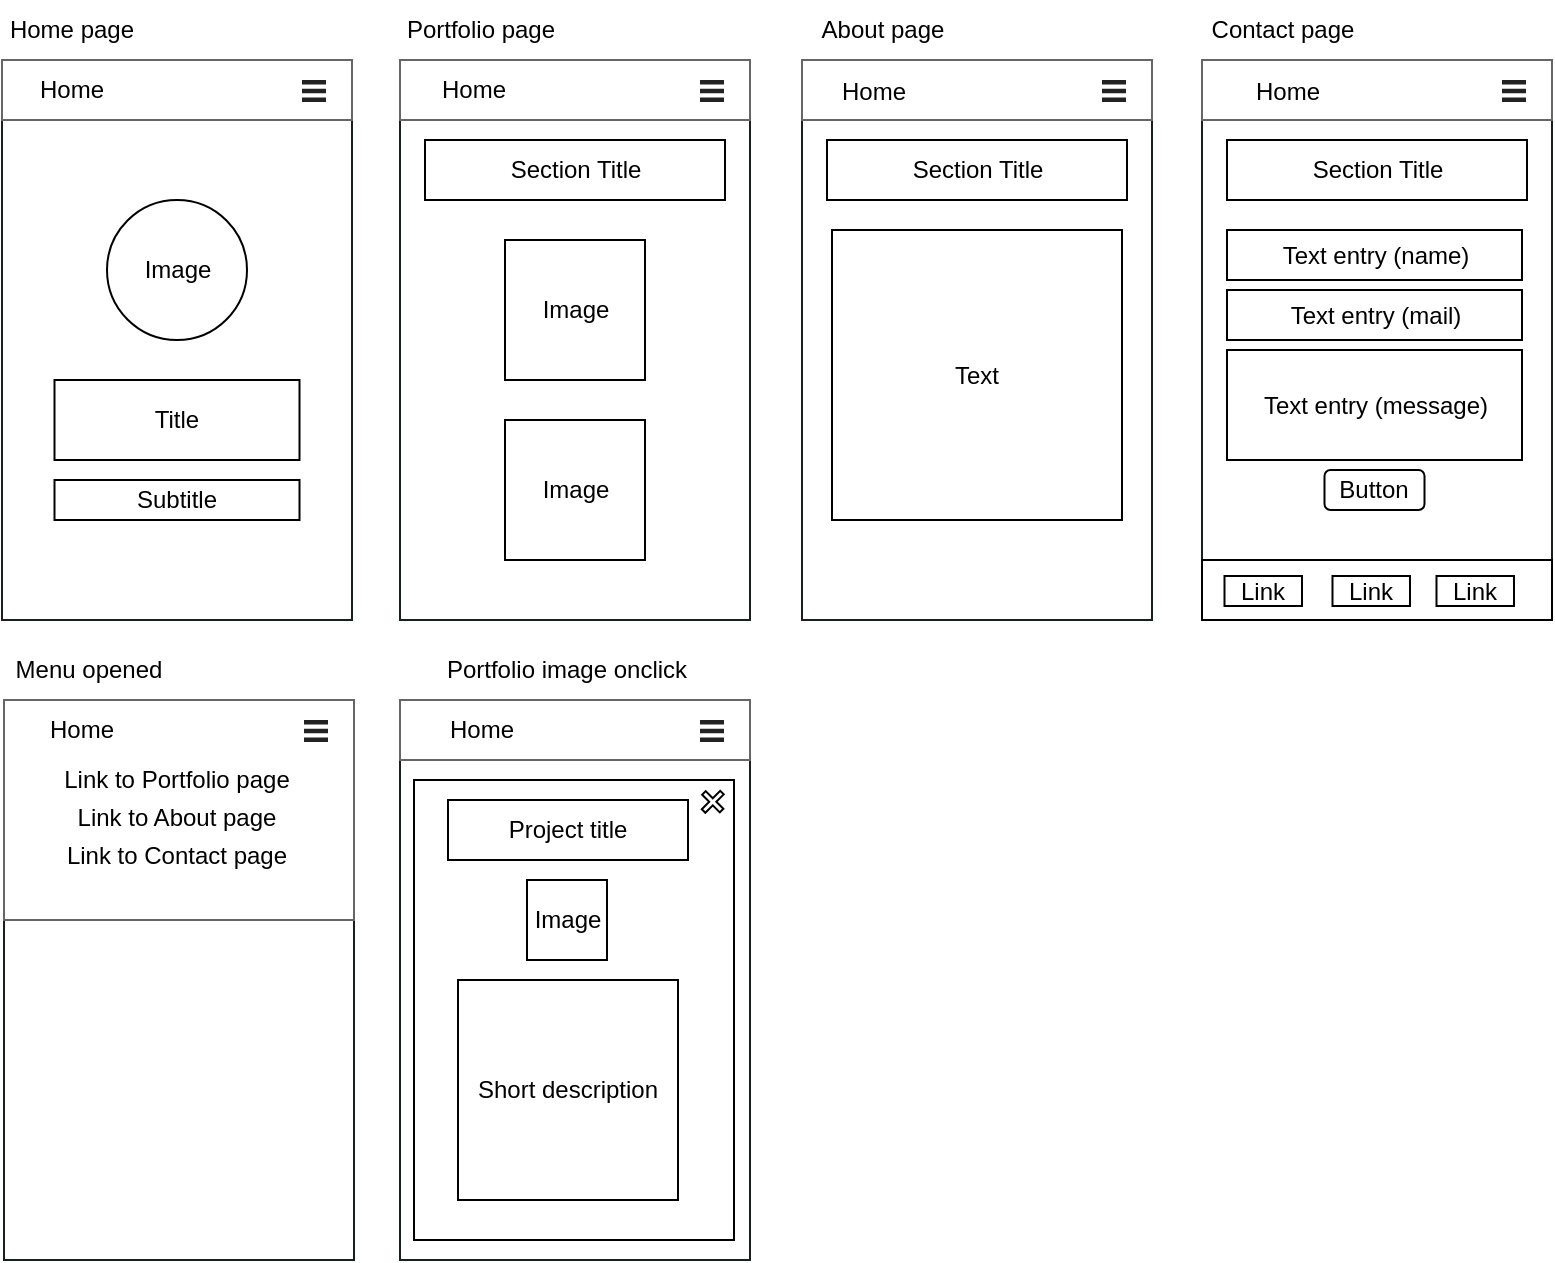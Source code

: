 <mxfile version="20.4.0" type="device"><diagram id="9IBb6CWRy97jn9YNd8nj" name="Page-1"><mxGraphModel dx="1038" dy="495" grid="1" gridSize="10" guides="1" tooltips="1" connect="1" arrows="1" fold="1" page="1" pageScale="1" pageWidth="827" pageHeight="1169" math="0" shadow="0"><root><mxCell id="0"/><mxCell id="1" parent="0"/><mxCell id="3tcZ38l35bp5Siuf6uwA-2" value="" style="verticalLabelPosition=bottom;verticalAlign=top;html=1;shadow=0;dashed=0;strokeWidth=1;shape=mxgraph.ios.iBgFlat;strokeColor=#18211b;" parent="1" vertex="1"><mxGeometry x="24" y="110" width="175" height="280" as="geometry"/></mxCell><mxCell id="3tcZ38l35bp5Siuf6uwA-3" value="" style="strokeWidth=1;shadow=0;dashed=0;align=center;html=1;shape=mxgraph.mockup.text.textBox;fontColor=#666666;align=left;fontSize=17;spacingLeft=4;spacingTop=-3;strokeColor=#666666;mainText=" parent="1" vertex="1"><mxGeometry x="24" y="110" width="175" height="30" as="geometry"/></mxCell><mxCell id="3tcZ38l35bp5Siuf6uwA-5" value="" style="html=1;verticalLabelPosition=bottom;labelBackgroundColor=#ffffff;verticalAlign=top;shadow=0;dashed=0;strokeWidth=2;shape=mxgraph.ios7.misc.options;fillColor=#222222;sketch=0;" parent="1" vertex="1"><mxGeometry x="174" y="120" width="12" height="11" as="geometry"/></mxCell><mxCell id="3tcZ38l35bp5Siuf6uwA-9" value="Image" style="ellipse;whiteSpace=wrap;html=1;aspect=fixed;" parent="1" vertex="1"><mxGeometry x="76.5" y="180" width="70" height="70" as="geometry"/></mxCell><mxCell id="3tcZ38l35bp5Siuf6uwA-10" value="Title" style="rounded=0;whiteSpace=wrap;html=1;" parent="1" vertex="1"><mxGeometry x="50.25" y="270" width="122.5" height="40" as="geometry"/></mxCell><mxCell id="3tcZ38l35bp5Siuf6uwA-11" value="Home page" style="text;html=1;strokeColor=none;fillColor=none;align=center;verticalAlign=middle;whiteSpace=wrap;rounded=0;" parent="1" vertex="1"><mxGeometry x="24" y="80" width="70" height="30" as="geometry"/></mxCell><mxCell id="3tcZ38l35bp5Siuf6uwA-12" value="" style="verticalLabelPosition=bottom;verticalAlign=top;html=1;shadow=0;dashed=0;strokeWidth=1;shape=mxgraph.ios.iBgFlat;strokeColor=#18211b;" parent="1" vertex="1"><mxGeometry x="223" y="110" width="175" height="280" as="geometry"/></mxCell><mxCell id="3tcZ38l35bp5Siuf6uwA-13" value="" style="strokeWidth=1;shadow=0;dashed=0;align=center;html=1;shape=mxgraph.mockup.text.textBox;fontColor=#666666;align=left;fontSize=17;spacingLeft=4;spacingTop=-3;strokeColor=#666666;mainText=" parent="1" vertex="1"><mxGeometry x="223" y="110" width="175" height="30" as="geometry"/></mxCell><mxCell id="3tcZ38l35bp5Siuf6uwA-14" value="" style="html=1;verticalLabelPosition=bottom;labelBackgroundColor=#ffffff;verticalAlign=top;shadow=0;dashed=0;strokeWidth=2;shape=mxgraph.ios7.misc.options;fillColor=#222222;sketch=0;" parent="1" vertex="1"><mxGeometry x="373" y="120" width="12" height="11" as="geometry"/></mxCell><mxCell id="3tcZ38l35bp5Siuf6uwA-15" value="Portfolio page" style="text;html=1;strokeColor=none;fillColor=none;align=center;verticalAlign=middle;whiteSpace=wrap;rounded=0;" parent="1" vertex="1"><mxGeometry x="223" y="80" width="81" height="30" as="geometry"/></mxCell><mxCell id="3tcZ38l35bp5Siuf6uwA-16" value="Image" style="whiteSpace=wrap;html=1;aspect=fixed;" parent="1" vertex="1"><mxGeometry x="275.5" y="200" width="70" height="70" as="geometry"/></mxCell><mxCell id="3tcZ38l35bp5Siuf6uwA-19" value="Image" style="whiteSpace=wrap;html=1;aspect=fixed;" parent="1" vertex="1"><mxGeometry x="275.5" y="290" width="70" height="70" as="geometry"/></mxCell><mxCell id="3tcZ38l35bp5Siuf6uwA-20" value="Subtitle" style="rounded=0;whiteSpace=wrap;html=1;" parent="1" vertex="1"><mxGeometry x="50.25" y="320" width="122.5" height="20" as="geometry"/></mxCell><mxCell id="3tcZ38l35bp5Siuf6uwA-21" value="Section Title" style="rounded=0;whiteSpace=wrap;html=1;" parent="1" vertex="1"><mxGeometry x="235.5" y="150" width="150" height="30" as="geometry"/></mxCell><mxCell id="3tcZ38l35bp5Siuf6uwA-22" value="" style="verticalLabelPosition=bottom;verticalAlign=top;html=1;shadow=0;dashed=0;strokeWidth=1;shape=mxgraph.ios.iBgFlat;strokeColor=#18211b;" parent="1" vertex="1"><mxGeometry x="424" y="110" width="175" height="280" as="geometry"/></mxCell><mxCell id="3tcZ38l35bp5Siuf6uwA-23" value="" style="strokeWidth=1;shadow=0;dashed=0;align=center;html=1;shape=mxgraph.mockup.text.textBox;fontColor=#666666;align=left;fontSize=17;spacingLeft=4;spacingTop=-3;strokeColor=#666666;mainText=" parent="1" vertex="1"><mxGeometry x="424" y="110" width="175" height="30" as="geometry"/></mxCell><mxCell id="3tcZ38l35bp5Siuf6uwA-24" value="" style="html=1;verticalLabelPosition=bottom;labelBackgroundColor=#ffffff;verticalAlign=top;shadow=0;dashed=0;strokeWidth=2;shape=mxgraph.ios7.misc.options;fillColor=#222222;sketch=0;" parent="1" vertex="1"><mxGeometry x="574" y="120" width="12" height="11" as="geometry"/></mxCell><mxCell id="3tcZ38l35bp5Siuf6uwA-25" value="About page" style="text;html=1;strokeColor=none;fillColor=none;align=center;verticalAlign=middle;whiteSpace=wrap;rounded=0;" parent="1" vertex="1"><mxGeometry x="424" y="80" width="81" height="30" as="geometry"/></mxCell><mxCell id="3tcZ38l35bp5Siuf6uwA-27" value="Text" style="whiteSpace=wrap;html=1;aspect=fixed;" parent="1" vertex="1"><mxGeometry x="439" y="195" width="145" height="145" as="geometry"/></mxCell><mxCell id="3tcZ38l35bp5Siuf6uwA-28" value="Section Title" style="rounded=0;whiteSpace=wrap;html=1;" parent="1" vertex="1"><mxGeometry x="436.5" y="150" width="150" height="30" as="geometry"/></mxCell><mxCell id="3tcZ38l35bp5Siuf6uwA-29" value="" style="verticalLabelPosition=bottom;verticalAlign=top;html=1;shadow=0;dashed=0;strokeWidth=1;shape=mxgraph.ios.iBgFlat;strokeColor=#18211b;" parent="1" vertex="1"><mxGeometry x="624" y="110" width="175" height="280" as="geometry"/></mxCell><mxCell id="3tcZ38l35bp5Siuf6uwA-30" value="" style="strokeWidth=1;shadow=0;dashed=0;align=center;html=1;shape=mxgraph.mockup.text.textBox;fontColor=#666666;align=left;fontSize=17;spacingLeft=4;spacingTop=-3;strokeColor=#666666;mainText=" parent="1" vertex="1"><mxGeometry x="624" y="110" width="175" height="30" as="geometry"/></mxCell><mxCell id="3tcZ38l35bp5Siuf6uwA-31" value="" style="html=1;verticalLabelPosition=bottom;labelBackgroundColor=#ffffff;verticalAlign=top;shadow=0;dashed=0;strokeWidth=2;shape=mxgraph.ios7.misc.options;fillColor=#222222;sketch=0;" parent="1" vertex="1"><mxGeometry x="774" y="120" width="12" height="11" as="geometry"/></mxCell><mxCell id="3tcZ38l35bp5Siuf6uwA-32" value="Contact page" style="text;html=1;strokeColor=none;fillColor=none;align=center;verticalAlign=middle;whiteSpace=wrap;rounded=0;" parent="1" vertex="1"><mxGeometry x="624" y="80" width="81" height="30" as="geometry"/></mxCell><mxCell id="3tcZ38l35bp5Siuf6uwA-34" value="Section Title" style="rounded=0;whiteSpace=wrap;html=1;" parent="1" vertex="1"><mxGeometry x="636.5" y="150" width="150" height="30" as="geometry"/></mxCell><mxCell id="3tcZ38l35bp5Siuf6uwA-35" value="Text entry (name)" style="rounded=0;whiteSpace=wrap;html=1;" parent="1" vertex="1"><mxGeometry x="636.5" y="195" width="147.5" height="25" as="geometry"/></mxCell><mxCell id="3tcZ38l35bp5Siuf6uwA-36" value="Text entry (mail)" style="rounded=0;whiteSpace=wrap;html=1;" parent="1" vertex="1"><mxGeometry x="636.5" y="225" width="147.5" height="25" as="geometry"/></mxCell><mxCell id="3tcZ38l35bp5Siuf6uwA-38" value="Text entry (message)" style="rounded=0;whiteSpace=wrap;html=1;" parent="1" vertex="1"><mxGeometry x="636.5" y="255" width="147.5" height="55" as="geometry"/></mxCell><mxCell id="3tcZ38l35bp5Siuf6uwA-39" value="Button" style="rounded=1;whiteSpace=wrap;html=1;" parent="1" vertex="1"><mxGeometry x="685.25" y="315" width="50" height="20" as="geometry"/></mxCell><mxCell id="3tcZ38l35bp5Siuf6uwA-40" value="" style="rounded=0;whiteSpace=wrap;html=1;" parent="1" vertex="1"><mxGeometry x="624" y="360" width="175" height="30" as="geometry"/></mxCell><mxCell id="3tcZ38l35bp5Siuf6uwA-45" value="Link" style="rounded=0;whiteSpace=wrap;html=1;" parent="1" vertex="1"><mxGeometry x="635.25" y="368" width="38.75" height="15" as="geometry"/></mxCell><mxCell id="3tcZ38l35bp5Siuf6uwA-46" value="Link" style="rounded=0;whiteSpace=wrap;html=1;" parent="1" vertex="1"><mxGeometry x="689.25" y="368" width="38.75" height="15" as="geometry"/></mxCell><mxCell id="3tcZ38l35bp5Siuf6uwA-47" value="Link" style="rounded=0;whiteSpace=wrap;html=1;" parent="1" vertex="1"><mxGeometry x="741.25" y="368" width="38.75" height="15" as="geometry"/></mxCell><mxCell id="3tcZ38l35bp5Siuf6uwA-48" value="" style="verticalLabelPosition=bottom;verticalAlign=top;html=1;shadow=0;dashed=0;strokeWidth=1;shape=mxgraph.ios.iBgFlat;strokeColor=#18211b;" parent="1" vertex="1"><mxGeometry x="25" y="430" width="175" height="280" as="geometry"/></mxCell><mxCell id="3tcZ38l35bp5Siuf6uwA-49" value="" style="strokeWidth=1;shadow=0;dashed=0;align=center;html=1;shape=mxgraph.mockup.text.textBox;fontColor=#666666;align=left;fontSize=17;spacingLeft=4;spacingTop=-3;strokeColor=#666666;mainText=" parent="1" vertex="1"><mxGeometry x="25" y="430" width="175" height="110" as="geometry"/></mxCell><mxCell id="3tcZ38l35bp5Siuf6uwA-50" value="" style="html=1;verticalLabelPosition=bottom;labelBackgroundColor=#ffffff;verticalAlign=top;shadow=0;dashed=1;strokeWidth=14;shape=mxgraph.ios7.misc.options;fillColor=#222222;sketch=0;" parent="1" vertex="1"><mxGeometry x="175" y="440" width="12" height="11" as="geometry"/></mxCell><mxCell id="3tcZ38l35bp5Siuf6uwA-53" value="Menu opened" style="text;html=1;strokeColor=none;fillColor=none;align=center;verticalAlign=middle;whiteSpace=wrap;rounded=0;" parent="1" vertex="1"><mxGeometry x="25" y="400" width="85" height="30" as="geometry"/></mxCell><mxCell id="3tcZ38l35bp5Siuf6uwA-63" value="" style="verticalLabelPosition=bottom;verticalAlign=top;html=1;shadow=0;dashed=0;strokeWidth=1;shape=mxgraph.ios.iBgFlat;strokeColor=#18211b;" parent="1" vertex="1"><mxGeometry x="223" y="430" width="175" height="280" as="geometry"/></mxCell><mxCell id="3tcZ38l35bp5Siuf6uwA-64" value="" style="strokeWidth=1;shadow=0;dashed=0;align=center;html=1;shape=mxgraph.mockup.text.textBox;fontColor=#666666;align=left;fontSize=17;spacingLeft=4;spacingTop=-3;strokeColor=#666666;mainText=" parent="1" vertex="1"><mxGeometry x="223" y="430" width="175" height="30" as="geometry"/></mxCell><mxCell id="3tcZ38l35bp5Siuf6uwA-65" value="" style="html=1;verticalLabelPosition=bottom;labelBackgroundColor=#ffffff;verticalAlign=top;shadow=0;dashed=1;strokeWidth=14;shape=mxgraph.ios7.misc.options;fillColor=#222222;sketch=0;" parent="1" vertex="1"><mxGeometry x="373" y="440" width="12" height="11" as="geometry"/></mxCell><mxCell id="3tcZ38l35bp5Siuf6uwA-66" value="Portfolio image onclick" style="text;html=1;strokeColor=none;fillColor=none;align=center;verticalAlign=middle;whiteSpace=wrap;rounded=0;" parent="1" vertex="1"><mxGeometry x="223" y="400" width="167" height="30" as="geometry"/></mxCell><mxCell id="3tcZ38l35bp5Siuf6uwA-67" value="" style="rounded=0;whiteSpace=wrap;html=1;dashed=1;strokeWidth=2;strokeColor=none;" parent="1" vertex="1"><mxGeometry x="250" y="480" width="120" height="60" as="geometry"/></mxCell><mxCell id="3tcZ38l35bp5Siuf6uwA-73" value="" style="rounded=0;whiteSpace=wrap;html=1;strokeWidth=1;" parent="1" vertex="1"><mxGeometry x="230" y="470" width="160" height="230" as="geometry"/></mxCell><mxCell id="3tcZ38l35bp5Siuf6uwA-74" value="Project title" style="rounded=0;whiteSpace=wrap;html=1;strokeWidth=1;" parent="1" vertex="1"><mxGeometry x="247" y="480" width="120" height="30" as="geometry"/></mxCell><mxCell id="3tcZ38l35bp5Siuf6uwA-75" value="Image" style="whiteSpace=wrap;html=1;aspect=fixed;strokeWidth=1;" parent="1" vertex="1"><mxGeometry x="286.5" y="520" width="40" height="40" as="geometry"/></mxCell><mxCell id="3tcZ38l35bp5Siuf6uwA-76" value="Short description" style="whiteSpace=wrap;html=1;aspect=fixed;strokeWidth=1;" parent="1" vertex="1"><mxGeometry x="252" y="570" width="110" height="110" as="geometry"/></mxCell><mxCell id="_7SGFfXcOg0Ja1xVcEZq-6" value="Link to Portfolio page" style="text;html=1;strokeColor=none;fillColor=none;align=center;verticalAlign=middle;whiteSpace=wrap;rounded=0;" parent="1" vertex="1"><mxGeometry x="50.25" y="460" width="122.5" height="19" as="geometry"/></mxCell><mxCell id="_7SGFfXcOg0Ja1xVcEZq-8" value="Link to About page" style="text;html=1;strokeColor=none;fillColor=none;align=center;verticalAlign=middle;whiteSpace=wrap;rounded=0;" parent="1" vertex="1"><mxGeometry x="50.25" y="479" width="122.5" height="19" as="geometry"/></mxCell><mxCell id="_7SGFfXcOg0Ja1xVcEZq-9" value="Link to Contact page" style="text;html=1;strokeColor=none;fillColor=none;align=center;verticalAlign=middle;whiteSpace=wrap;rounded=0;" parent="1" vertex="1"><mxGeometry x="50.25" y="498" width="122.5" height="19" as="geometry"/></mxCell><mxCell id="59UVRjCs3Zh5mx4Gq37G-1" value="Home" style="text;html=1;strokeColor=none;fillColor=none;align=center;verticalAlign=middle;whiteSpace=wrap;rounded=0;" parent="1" vertex="1"><mxGeometry x="29" y="115" width="60" height="20" as="geometry"/></mxCell><mxCell id="59UVRjCs3Zh5mx4Gq37G-2" value="Home" style="text;html=1;strokeColor=none;fillColor=none;align=center;verticalAlign=middle;whiteSpace=wrap;rounded=0;" parent="1" vertex="1"><mxGeometry x="230" y="115" width="60" height="20" as="geometry"/></mxCell><mxCell id="59UVRjCs3Zh5mx4Gq37G-4" value="Home" style="text;html=1;strokeColor=none;fillColor=none;align=center;verticalAlign=middle;whiteSpace=wrap;rounded=0;" parent="1" vertex="1"><mxGeometry x="430" y="115.5" width="60" height="20" as="geometry"/></mxCell><mxCell id="59UVRjCs3Zh5mx4Gq37G-6" value="Home" style="text;html=1;strokeColor=none;fillColor=none;align=center;verticalAlign=middle;whiteSpace=wrap;rounded=0;" parent="1" vertex="1"><mxGeometry x="636.5" y="115.5" width="60" height="20" as="geometry"/></mxCell><mxCell id="59UVRjCs3Zh5mx4Gq37G-7" value="Home" style="text;html=1;strokeColor=none;fillColor=none;align=center;verticalAlign=middle;whiteSpace=wrap;rounded=0;" parent="1" vertex="1"><mxGeometry x="34" y="435" width="60" height="20" as="geometry"/></mxCell><mxCell id="59UVRjCs3Zh5mx4Gq37G-8" value="Home" style="text;html=1;strokeColor=none;fillColor=none;align=center;verticalAlign=middle;whiteSpace=wrap;rounded=0;" parent="1" vertex="1"><mxGeometry x="233.5" y="435" width="60" height="20" as="geometry"/></mxCell><mxCell id="bGqT8d6uKJpbrWldkEAC-1" value="" style="shape=cross;whiteSpace=wrap;html=1;rotation=-45;" vertex="1" parent="1"><mxGeometry x="372.88" y="474.63" width="13" height="12.5" as="geometry"/></mxCell></root></mxGraphModel></diagram></mxfile>